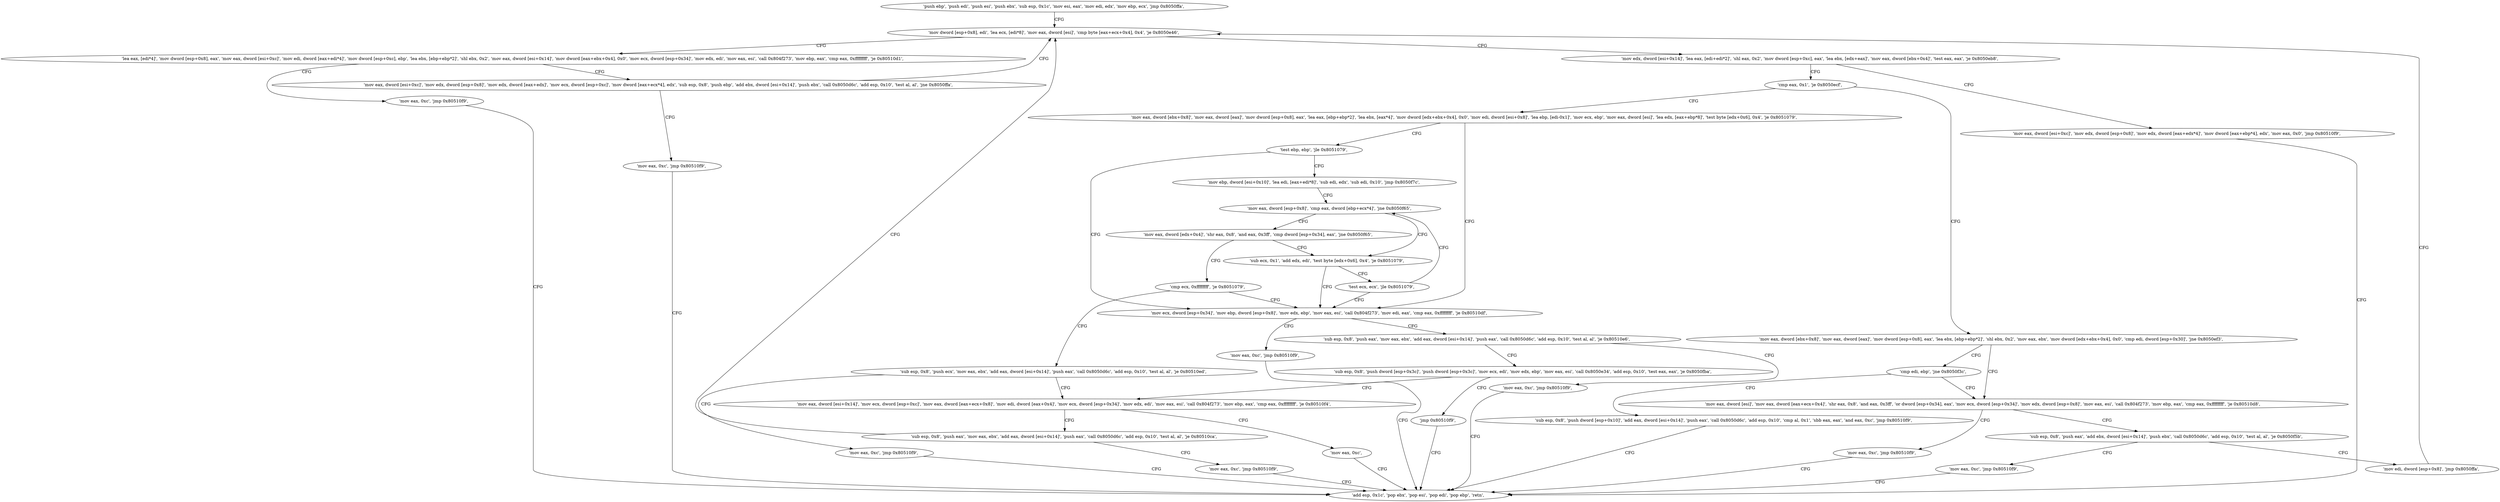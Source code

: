 digraph "func" {
"134549044" [label = "'push ebp', 'push edi', 'push esi', 'push ebx', 'sub esp, 0x1c', 'mov esi, eax', 'mov edi, edx', 'mov ebp, ecx', 'jmp 0x8050ffa', " ]
"134549498" [label = "'mov dword [esp+0x8], edi', 'lea ecx, [edi*8]', 'mov eax, dword [esi]', 'cmp byte [eax+ecx+0x4], 0x4', 'je 0x8050e46', " ]
"134549062" [label = "'lea eax, [edi*4]', 'mov dword [esp+0x8], eax', 'mov eax, dword [esi+0xc]', 'mov edi, dword [eax+edi*4]', 'mov dword [esp+0xc], ebp', 'lea ebx, [ebp+ebp*2]', 'shl ebx, 0x2', 'mov eax, dword [esi+0x14]', 'mov dword [eax+ebx+0x4], 0x0', 'mov ecx, dword [esp+0x34]', 'mov edx, edi', 'mov eax, esi', 'call 0x804f273', 'mov ebp, eax', 'cmp eax, 0xffffffff', 'je 0x80510d1', " ]
"134549522" [label = "'mov edx, dword [esi+0x14]', 'lea eax, [edi+edi*2]', 'shl eax, 0x2', 'mov dword [esp+0xc], eax', 'lea ebx, [edx+eax]', 'mov eax, dword [ebx+0x4]', 'test eax, eax', 'je 0x8050eb8', " ]
"134549713" [label = "'mov eax, 0xc', 'jmp 0x80510f9', " ]
"134549125" [label = "'mov eax, dword [esi+0xc]', 'mov edx, dword [esp+0x8]', 'mov edx, dword [eax+edx]', 'mov ecx, dword [esp+0xc]', 'mov dword [eax+ecx*4], edx', 'sub esp, 0x8', 'push ebp', 'add ebx, dword [esi+0x14]', 'push ebx', 'call 0x8050d6c', 'add esp, 0x10', 'test al, al', 'jne 0x8050ffa', " ]
"134549176" [label = "'mov eax, dword [esi+0xc]', 'mov edx, dword [esp+0x8]', 'mov edx, dword [eax+edx*4]', 'mov dword [eax+ebp*4], edx', 'mov eax, 0x0', 'jmp 0x80510f9', " ]
"134549549" [label = "'cmp eax, 0x1', 'je 0x8050ecf', " ]
"134549753" [label = "'add esp, 0x1c', 'pop ebx', 'pop esi', 'pop edi', 'pop ebp', 'retn', " ]
"134549166" [label = "'mov eax, 0xc', 'jmp 0x80510f9', " ]
"134549199" [label = "'mov eax, dword [ebx+0x8]', 'mov eax, dword [eax]', 'mov dword [esp+0x8], eax', 'lea ebx, [ebp+ebp*2]', 'shl ebx, 0x2', 'mov eax, ebx', 'mov dword [edx+ebx+0x4], 0x0', 'cmp edi, dword [esp+0x30]', 'jne 0x8050ef3', " ]
"134549558" [label = "'mov eax, dword [ebx+0x8]', 'mov eax, dword [eax]', 'mov dword [esp+0x8], eax', 'lea eax, [ebp+ebp*2]', 'lea ebx, [eax*4]', 'mov dword [edx+ebx+0x4], 0x0', 'mov edi, dword [esi+0x8]', 'lea ebp, [edi-0x1]', 'mov ecx, ebp', 'mov eax, dword [esi]', 'lea edx, [eax+ebp*8]', 'test byte [edx+0x6], 0x4', 'je 0x8051079', " ]
"134549235" [label = "'mov eax, dword [esi]', 'mov eax, dword [eax+ecx+0x4]', 'shr eax, 0x8', 'and eax, 0x3ff', 'or dword [esp+0x34], eax', 'mov ecx, dword [esp+0x34]', 'mov edx, dword [esp+0x8]', 'mov eax, esi', 'call 0x804f273', 'mov ebp, eax', 'cmp eax, 0xffffffff', 'je 0x80510d8', " ]
"134549231" [label = "'cmp edi, ebp', 'jne 0x8050f3c', " ]
"134549625" [label = "'mov ecx, dword [esp+0x34]', 'mov ebp, dword [esp+0x8]', 'mov edx, ebp', 'mov eax, esi', 'call 0x804f273', 'mov edi, eax', 'cmp eax, 0xffffffff', 'je 0x80510df', " ]
"134549605" [label = "'test ebp, ebp', 'jle 0x8051079', " ]
"134549720" [label = "'mov eax, 0xc', 'jmp 0x80510f9', " ]
"134549279" [label = "'sub esp, 0x8', 'push eax', 'add ebx, dword [esi+0x14]', 'push ebx', 'call 0x8050d6c', 'add esp, 0x10', 'test al, al', 'je 0x8050f5b', " ]
"134549308" [label = "'sub esp, 0x8', 'push dword [esp+0x10]', 'add eax, dword [esi+0x14]', 'push eax', 'call 0x8050d6c', 'add esp, 0x10', 'cmp al, 0x1', 'sbb eax, eax', 'and eax, 0xc', 'jmp 0x80510f9', " ]
"134549727" [label = "'mov eax, 0xc', 'jmp 0x80510f9', " ]
"134549649" [label = "'sub esp, 0x8', 'push eax', 'mov eax, ebx', 'add eax, dword [esi+0x14]', 'push eax', 'call 0x8050d6c', 'add esp, 0x10', 'test al, al', 'je 0x80510e6', " ]
"134549609" [label = "'mov ebp, dword [esi+0x10]', 'lea edi, [eax+edi*8]', 'sub edi, edx', 'sub edi, 0x10', 'jmp 0x8050f7c', " ]
"134549339" [label = "'mov eax, 0xc', 'jmp 0x80510f9', " ]
"134549299" [label = "'mov edi, dword [esp+0x8]', 'jmp 0x8050ffa', " ]
"134549734" [label = "'mov eax, 0xc', 'jmp 0x80510f9', " ]
"134549671" [label = "'sub esp, 0x8', 'push dword [esp+0x3c]', 'push dword [esp+0x3c]', 'mov ecx, edi', 'mov edx, ebp', 'mov eax, esi', 'call 0x8050e34', 'add esp, 0x10', 'test eax, eax', 'je 0x8050fba', " ]
"134549372" [label = "'mov eax, dword [esp+0x8]', 'cmp eax, dword [ebp+ecx*4]', 'jne 0x8050f65', " ]
"134549434" [label = "'mov eax, dword [esi+0x14]', 'mov ecx, dword [esp+0xc]', 'mov eax, dword [eax+ecx+0x8]', 'mov edi, dword [eax+0x4]', 'mov ecx, dword [esp+0x34]', 'mov edx, edi', 'mov eax, esi', 'call 0x804f273', 'mov ebp, eax', 'cmp eax, 0xffffffff', 'je 0x80510f4', " ]
"134549704" [label = "'jmp 0x80510f9', " ]
"134549349" [label = "'sub ecx, 0x1', 'add edx, edi', 'test byte [edx+0x6], 0x4', 'je 0x8051079', " ]
"134549382" [label = "'mov eax, dword [edx+0x4]', 'shr eax, 0x8', 'and eax, 0x3ff', 'cmp dword [esp+0x34], eax', 'jne 0x8050f65', " ]
"134549748" [label = "'mov eax, 0xc', " ]
"134549472" [label = "'sub esp, 0x8', 'push eax', 'mov eax, ebx', 'add eax, dword [esi+0x14]', 'push eax', 'call 0x8050d6c', 'add esp, 0x10', 'test al, al', 'je 0x80510ca', " ]
"134549364" [label = "'test ecx, ecx', 'jle 0x8051079', " ]
"134549399" [label = "'cmp ecx, 0xffffffff', 'je 0x8051079', " ]
"134549706" [label = "'mov eax, 0xc', 'jmp 0x80510f9', " ]
"134549408" [label = "'sub esp, 0x8', 'push ecx', 'mov eax, ebx', 'add eax, dword [esi+0x14]', 'push eax', 'call 0x8050d6c', 'add esp, 0x10', 'test al, al', 'je 0x80510ed', " ]
"134549741" [label = "'mov eax, 0xc', 'jmp 0x80510f9', " ]
"134549044" -> "134549498" [ label = "CFG" ]
"134549498" -> "134549062" [ label = "CFG" ]
"134549498" -> "134549522" [ label = "CFG" ]
"134549062" -> "134549713" [ label = "CFG" ]
"134549062" -> "134549125" [ label = "CFG" ]
"134549522" -> "134549176" [ label = "CFG" ]
"134549522" -> "134549549" [ label = "CFG" ]
"134549713" -> "134549753" [ label = "CFG" ]
"134549125" -> "134549498" [ label = "CFG" ]
"134549125" -> "134549166" [ label = "CFG" ]
"134549176" -> "134549753" [ label = "CFG" ]
"134549549" -> "134549199" [ label = "CFG" ]
"134549549" -> "134549558" [ label = "CFG" ]
"134549166" -> "134549753" [ label = "CFG" ]
"134549199" -> "134549235" [ label = "CFG" ]
"134549199" -> "134549231" [ label = "CFG" ]
"134549558" -> "134549625" [ label = "CFG" ]
"134549558" -> "134549605" [ label = "CFG" ]
"134549235" -> "134549720" [ label = "CFG" ]
"134549235" -> "134549279" [ label = "CFG" ]
"134549231" -> "134549308" [ label = "CFG" ]
"134549231" -> "134549235" [ label = "CFG" ]
"134549625" -> "134549727" [ label = "CFG" ]
"134549625" -> "134549649" [ label = "CFG" ]
"134549605" -> "134549625" [ label = "CFG" ]
"134549605" -> "134549609" [ label = "CFG" ]
"134549720" -> "134549753" [ label = "CFG" ]
"134549279" -> "134549339" [ label = "CFG" ]
"134549279" -> "134549299" [ label = "CFG" ]
"134549308" -> "134549753" [ label = "CFG" ]
"134549727" -> "134549753" [ label = "CFG" ]
"134549649" -> "134549734" [ label = "CFG" ]
"134549649" -> "134549671" [ label = "CFG" ]
"134549609" -> "134549372" [ label = "CFG" ]
"134549339" -> "134549753" [ label = "CFG" ]
"134549299" -> "134549498" [ label = "CFG" ]
"134549734" -> "134549753" [ label = "CFG" ]
"134549671" -> "134549434" [ label = "CFG" ]
"134549671" -> "134549704" [ label = "CFG" ]
"134549372" -> "134549349" [ label = "CFG" ]
"134549372" -> "134549382" [ label = "CFG" ]
"134549434" -> "134549748" [ label = "CFG" ]
"134549434" -> "134549472" [ label = "CFG" ]
"134549704" -> "134549753" [ label = "CFG" ]
"134549349" -> "134549625" [ label = "CFG" ]
"134549349" -> "134549364" [ label = "CFG" ]
"134549382" -> "134549349" [ label = "CFG" ]
"134549382" -> "134549399" [ label = "CFG" ]
"134549748" -> "134549753" [ label = "CFG" ]
"134549472" -> "134549706" [ label = "CFG" ]
"134549472" -> "134549498" [ label = "CFG" ]
"134549364" -> "134549625" [ label = "CFG" ]
"134549364" -> "134549372" [ label = "CFG" ]
"134549399" -> "134549625" [ label = "CFG" ]
"134549399" -> "134549408" [ label = "CFG" ]
"134549706" -> "134549753" [ label = "CFG" ]
"134549408" -> "134549741" [ label = "CFG" ]
"134549408" -> "134549434" [ label = "CFG" ]
"134549741" -> "134549753" [ label = "CFG" ]
}
